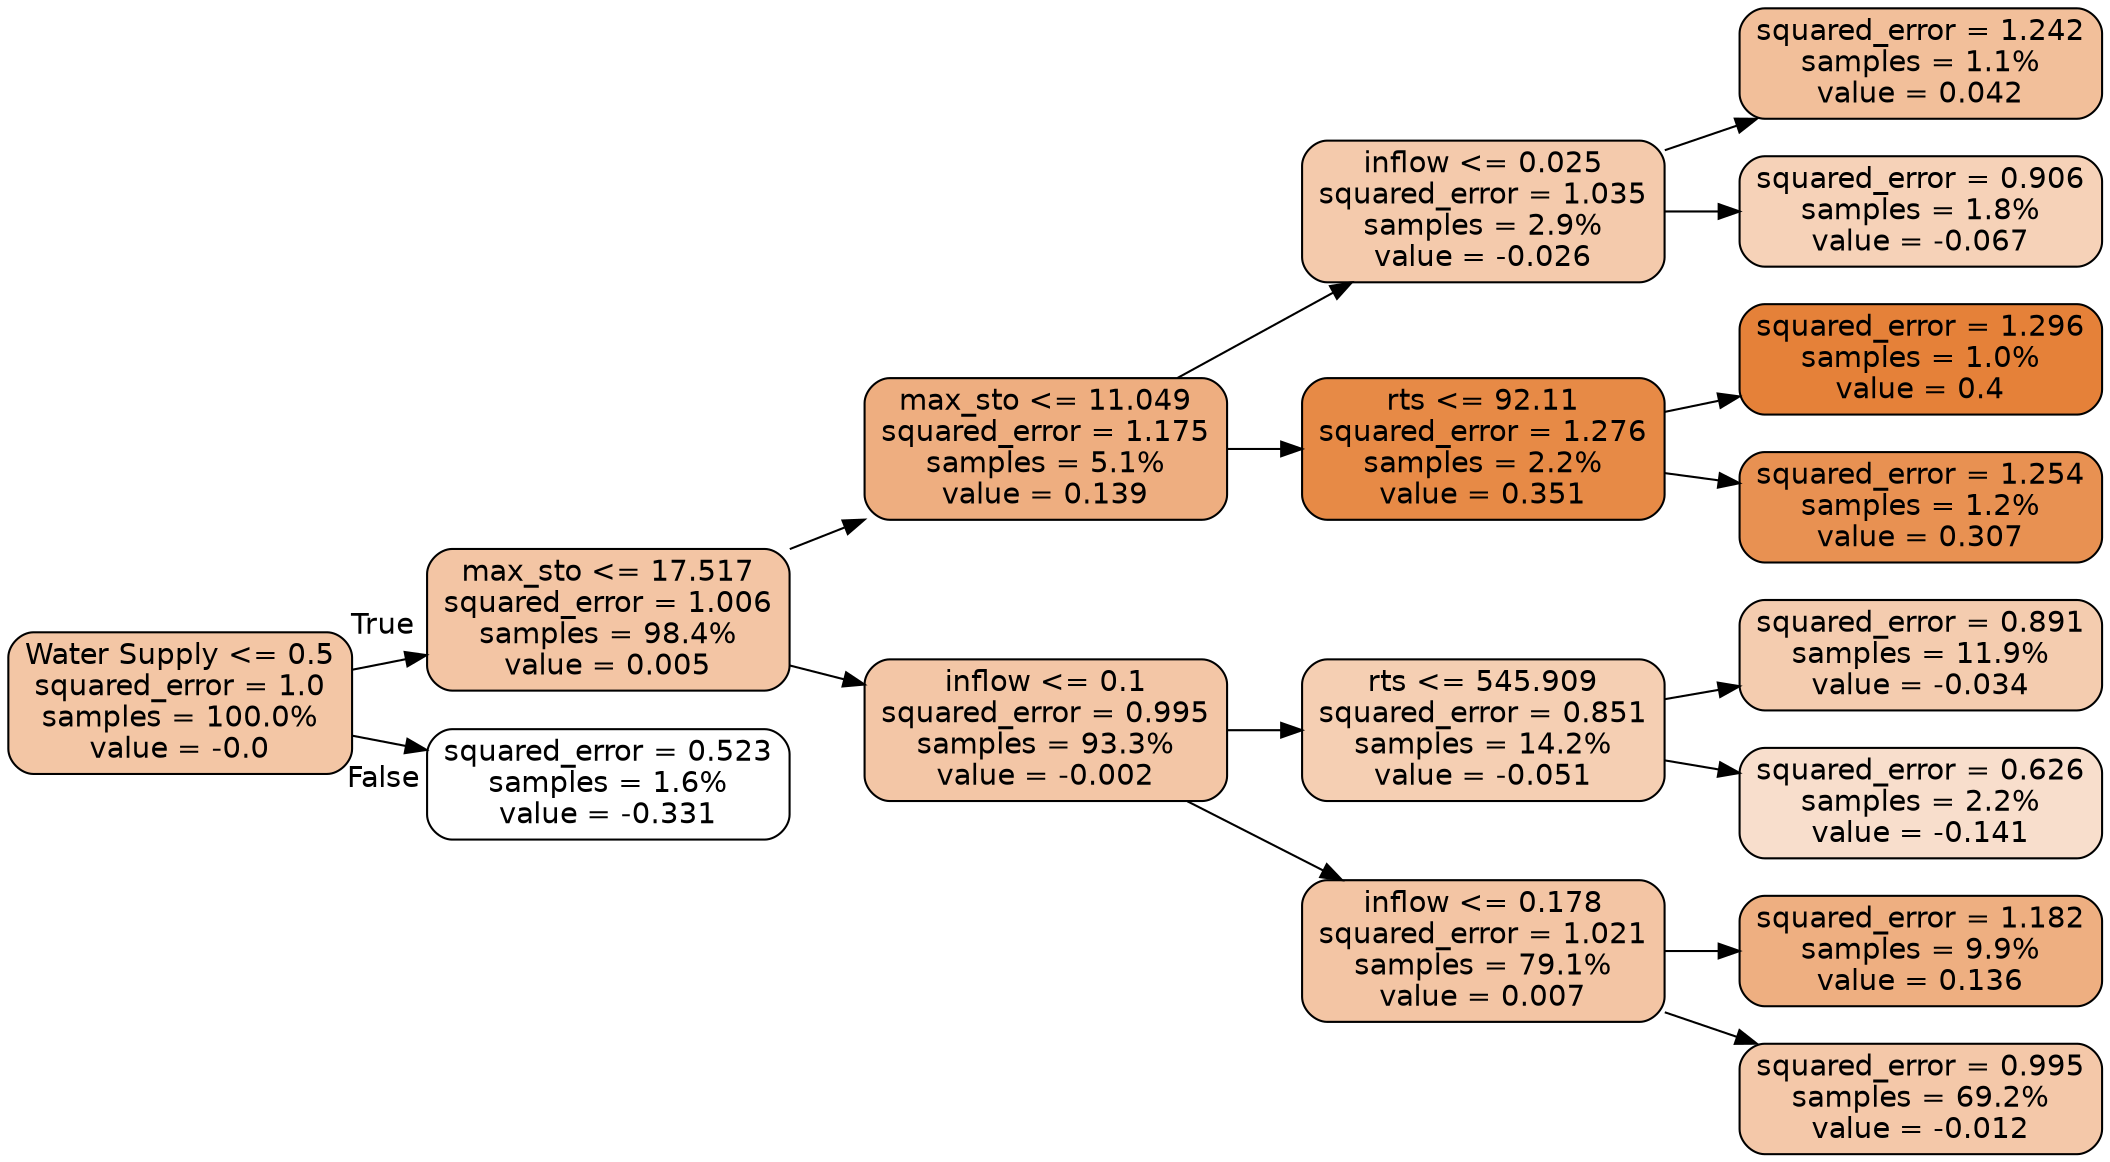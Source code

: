 digraph Tree {
node [shape=box, style="filled, rounded", color="black", fontname="helvetica"] ;
edge [fontname="helvetica"] ;
rankdir=LR ;
0 [label="Water Supply <= 0.5\nsquared_error = 1.0\nsamples = 100.0%\nvalue = -0.0", fillcolor="#f3c6a5"] ;
1 [label="max_sto <= 17.517\nsquared_error = 1.006\nsamples = 98.4%\nvalue = 0.005", fillcolor="#f3c5a4"] ;
0 -> 1 [labeldistance=2.5, labelangle=-45, headlabel="True"] ;
2 [label="max_sto <= 11.049\nsquared_error = 1.175\nsamples = 5.1%\nvalue = 0.139", fillcolor="#eeae80"] ;
1 -> 2 ;
3 [label="inflow <= 0.025\nsquared_error = 1.035\nsamples = 2.9%\nvalue = -0.026", fillcolor="#f4caac"] ;
2 -> 3 ;
4 [label="squared_error = 1.242\nsamples = 1.1%\nvalue = 0.042", fillcolor="#f2bf9a"] ;
3 -> 4 ;
5 [label="squared_error = 0.906\nsamples = 1.8%\nvalue = -0.067", fillcolor="#f6d2b8"] ;
3 -> 5 ;
6 [label="rts <= 92.11\nsquared_error = 1.276\nsamples = 2.2%\nvalue = 0.351", fillcolor="#e78a46"] ;
2 -> 6 ;
7 [label="squared_error = 1.296\nsamples = 1.0%\nvalue = 0.4", fillcolor="#e58139"] ;
6 -> 7 ;
8 [label="squared_error = 1.254\nsamples = 1.2%\nvalue = 0.307", fillcolor="#e89152"] ;
6 -> 8 ;
9 [label="inflow <= 0.1\nsquared_error = 0.995\nsamples = 93.3%\nvalue = -0.002", fillcolor="#f3c6a6"] ;
1 -> 9 ;
10 [label="rts <= 545.909\nsquared_error = 0.851\nsamples = 14.2%\nvalue = -0.051", fillcolor="#f5cfb3"] ;
9 -> 10 ;
11 [label="squared_error = 0.891\nsamples = 11.9%\nvalue = -0.034", fillcolor="#f4ccaf"] ;
10 -> 11 ;
12 [label="squared_error = 0.626\nsamples = 2.2%\nvalue = -0.141", fillcolor="#f8decc"] ;
10 -> 12 ;
13 [label="inflow <= 0.178\nsquared_error = 1.021\nsamples = 79.1%\nvalue = 0.007", fillcolor="#f3c5a4"] ;
9 -> 13 ;
14 [label="squared_error = 1.182\nsamples = 9.9%\nvalue = 0.136", fillcolor="#eeaf81"] ;
13 -> 14 ;
15 [label="squared_error = 0.995\nsamples = 69.2%\nvalue = -0.012", fillcolor="#f4c8a9"] ;
13 -> 15 ;
16 [label="squared_error = 0.523\nsamples = 1.6%\nvalue = -0.331", fillcolor="#ffffff"] ;
0 -> 16 [labeldistance=2.5, labelangle=45, headlabel="False"] ;
}